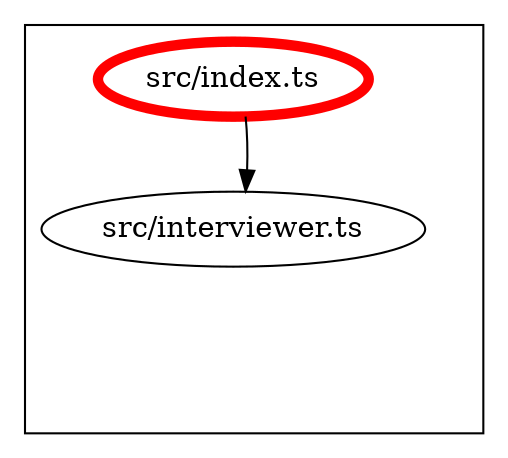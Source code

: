 digraph "dependency-graph-@siteimprove/alfa-interviewer" {
  compound = true;
  "src/interviewer.ts";
  subgraph "cluster_src" {
    color = "#000000";
    label = "";
    "src/index.ts" [
      label = "src/index.ts";
      color = "#ff0000";
      penwidth = 5;
    ];
    "exit_src" [
      style = "invis";
    ];
    "src/interviewer.ts" [
      label = "src/interviewer.ts";
    ];
    "src/index.ts" -> "exit_src" [
      style = "invis";
    ];
    "src/interviewer.ts" -> "exit_src" [
      style = "invis";
    ];
  }
  "src/index.ts" -> "src/interviewer.ts" [
    style = "invis";
  ];
  "src/index.ts" -> "src/interviewer.ts" [
    style = "solid";
    color = "black";
  ];
}
